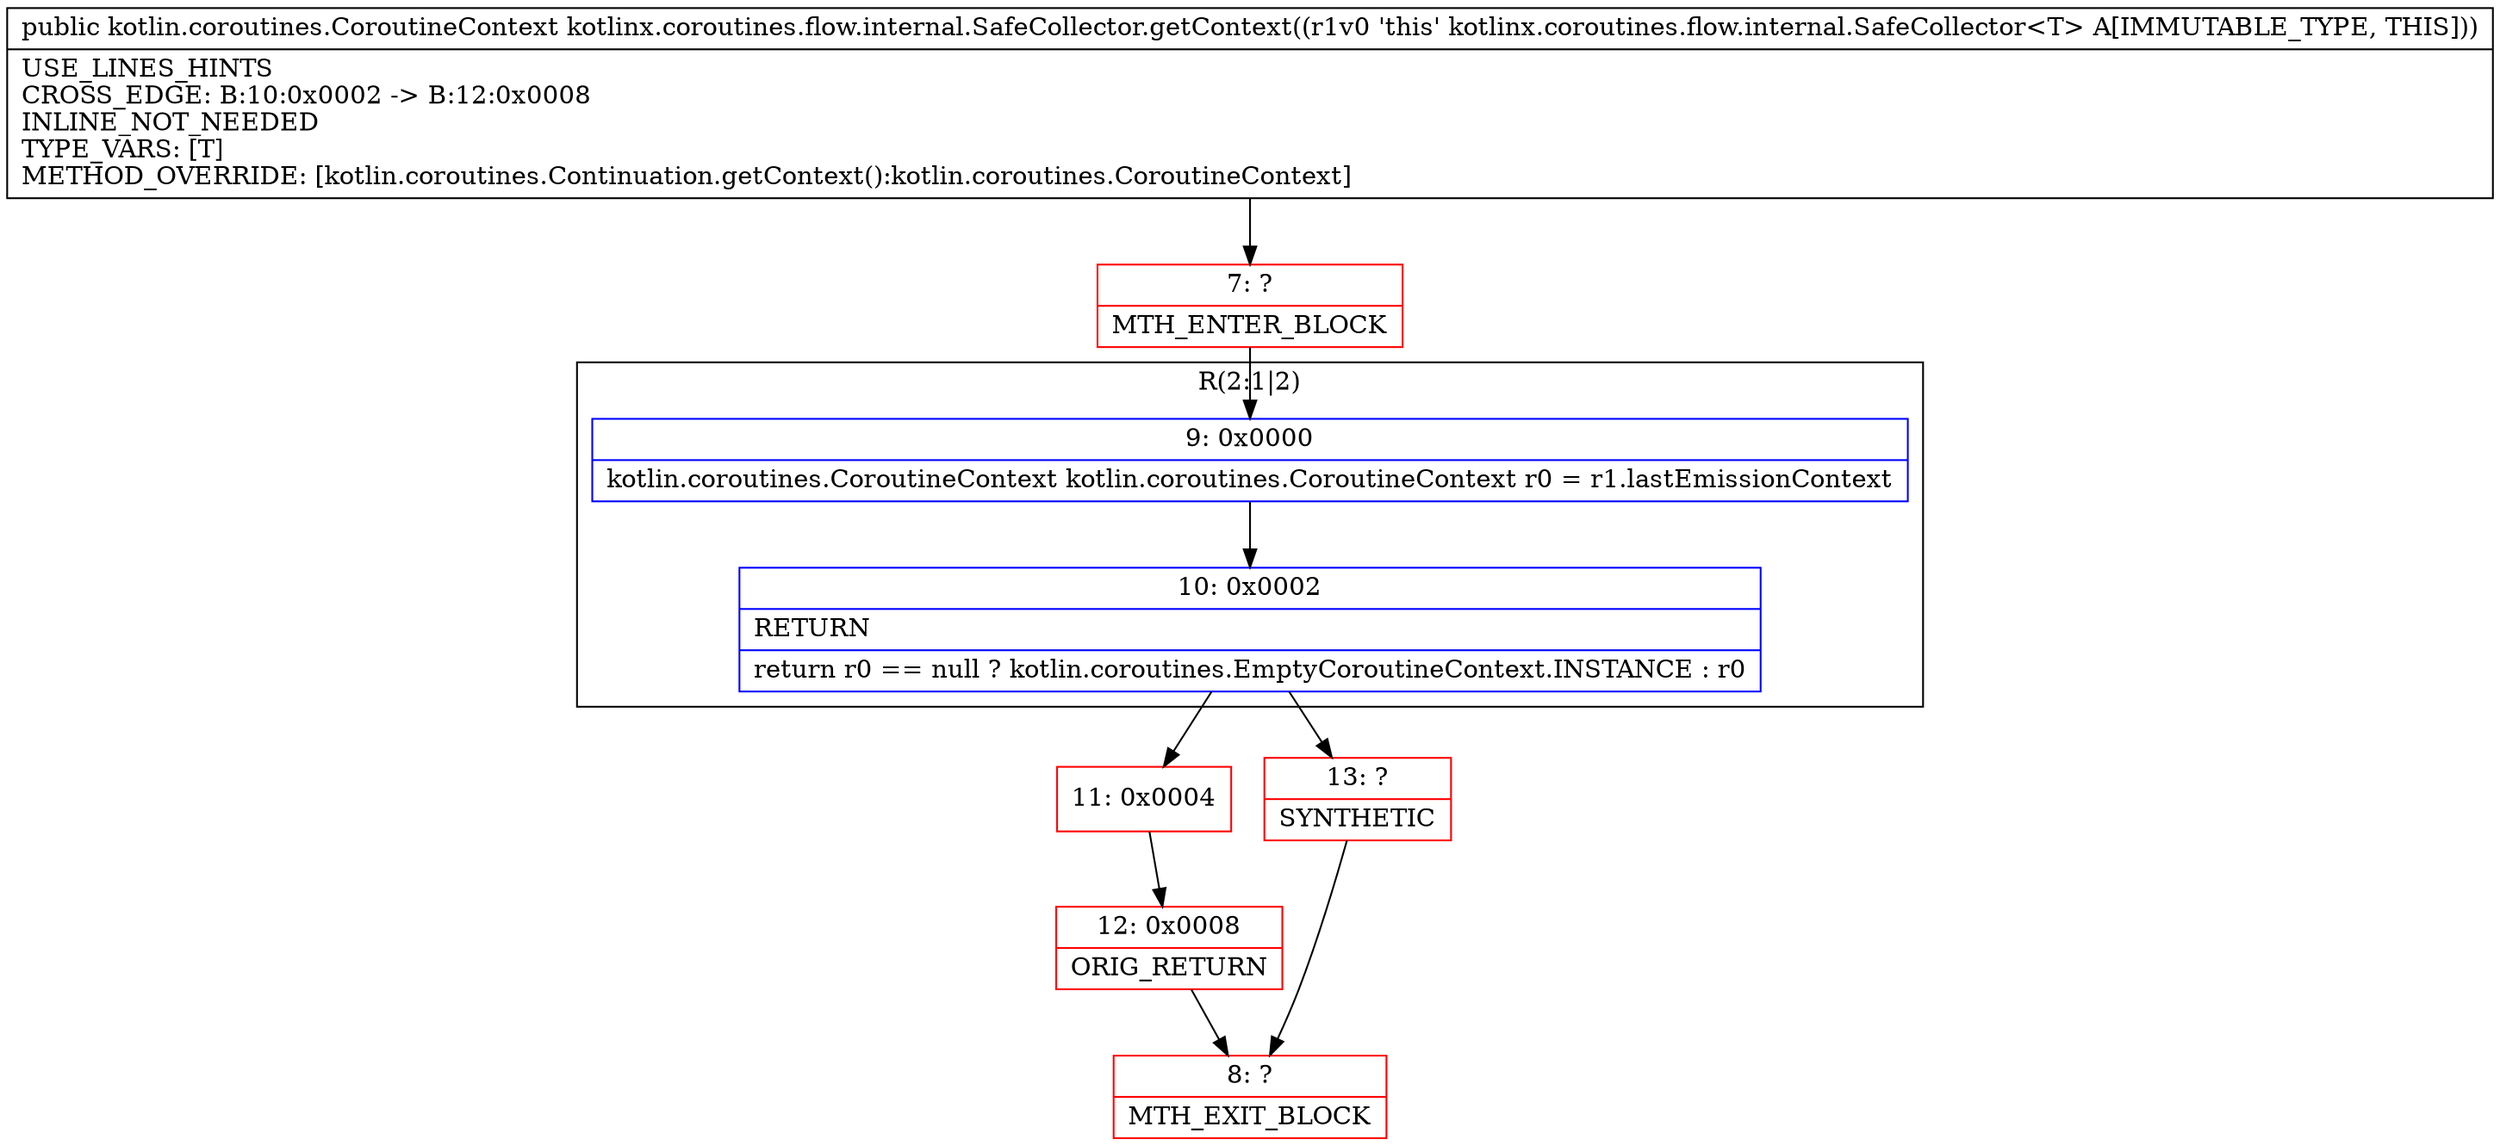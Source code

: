 digraph "CFG forkotlinx.coroutines.flow.internal.SafeCollector.getContext()Lkotlin\/coroutines\/CoroutineContext;" {
subgraph cluster_Region_1856221696 {
label = "R(2:1|2)";
node [shape=record,color=blue];
Node_9 [shape=record,label="{9\:\ 0x0000|kotlin.coroutines.CoroutineContext kotlin.coroutines.CoroutineContext r0 = r1.lastEmissionContext\l}"];
Node_10 [shape=record,label="{10\:\ 0x0002|RETURN\l|return r0 == null ? kotlin.coroutines.EmptyCoroutineContext.INSTANCE : r0\l}"];
}
Node_7 [shape=record,color=red,label="{7\:\ ?|MTH_ENTER_BLOCK\l}"];
Node_11 [shape=record,color=red,label="{11\:\ 0x0004}"];
Node_12 [shape=record,color=red,label="{12\:\ 0x0008|ORIG_RETURN\l}"];
Node_8 [shape=record,color=red,label="{8\:\ ?|MTH_EXIT_BLOCK\l}"];
Node_13 [shape=record,color=red,label="{13\:\ ?|SYNTHETIC\l}"];
MethodNode[shape=record,label="{public kotlin.coroutines.CoroutineContext kotlinx.coroutines.flow.internal.SafeCollector.getContext((r1v0 'this' kotlinx.coroutines.flow.internal.SafeCollector\<T\> A[IMMUTABLE_TYPE, THIS]))  | USE_LINES_HINTS\lCROSS_EDGE: B:10:0x0002 \-\> B:12:0x0008\lINLINE_NOT_NEEDED\lTYPE_VARS: [T]\lMETHOD_OVERRIDE: [kotlin.coroutines.Continuation.getContext():kotlin.coroutines.CoroutineContext]\l}"];
MethodNode -> Node_7;Node_9 -> Node_10;
Node_10 -> Node_11;
Node_10 -> Node_13;
Node_7 -> Node_9;
Node_11 -> Node_12;
Node_12 -> Node_8;
Node_13 -> Node_8;
}

